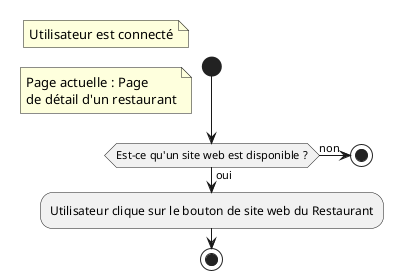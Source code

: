 @startuml
'https://plantuml.com/activity-diagram-beta

start
note : Utilisateur est connecté
note : Page actuelle : Page\nde détail d'un restaurant

if (Est-ce qu'un site web est disponible ?) then (oui)
    :Utilisateur clique sur le bouton de site web du Restaurant;
else (non)
    stop
endif

stop

@enduml
